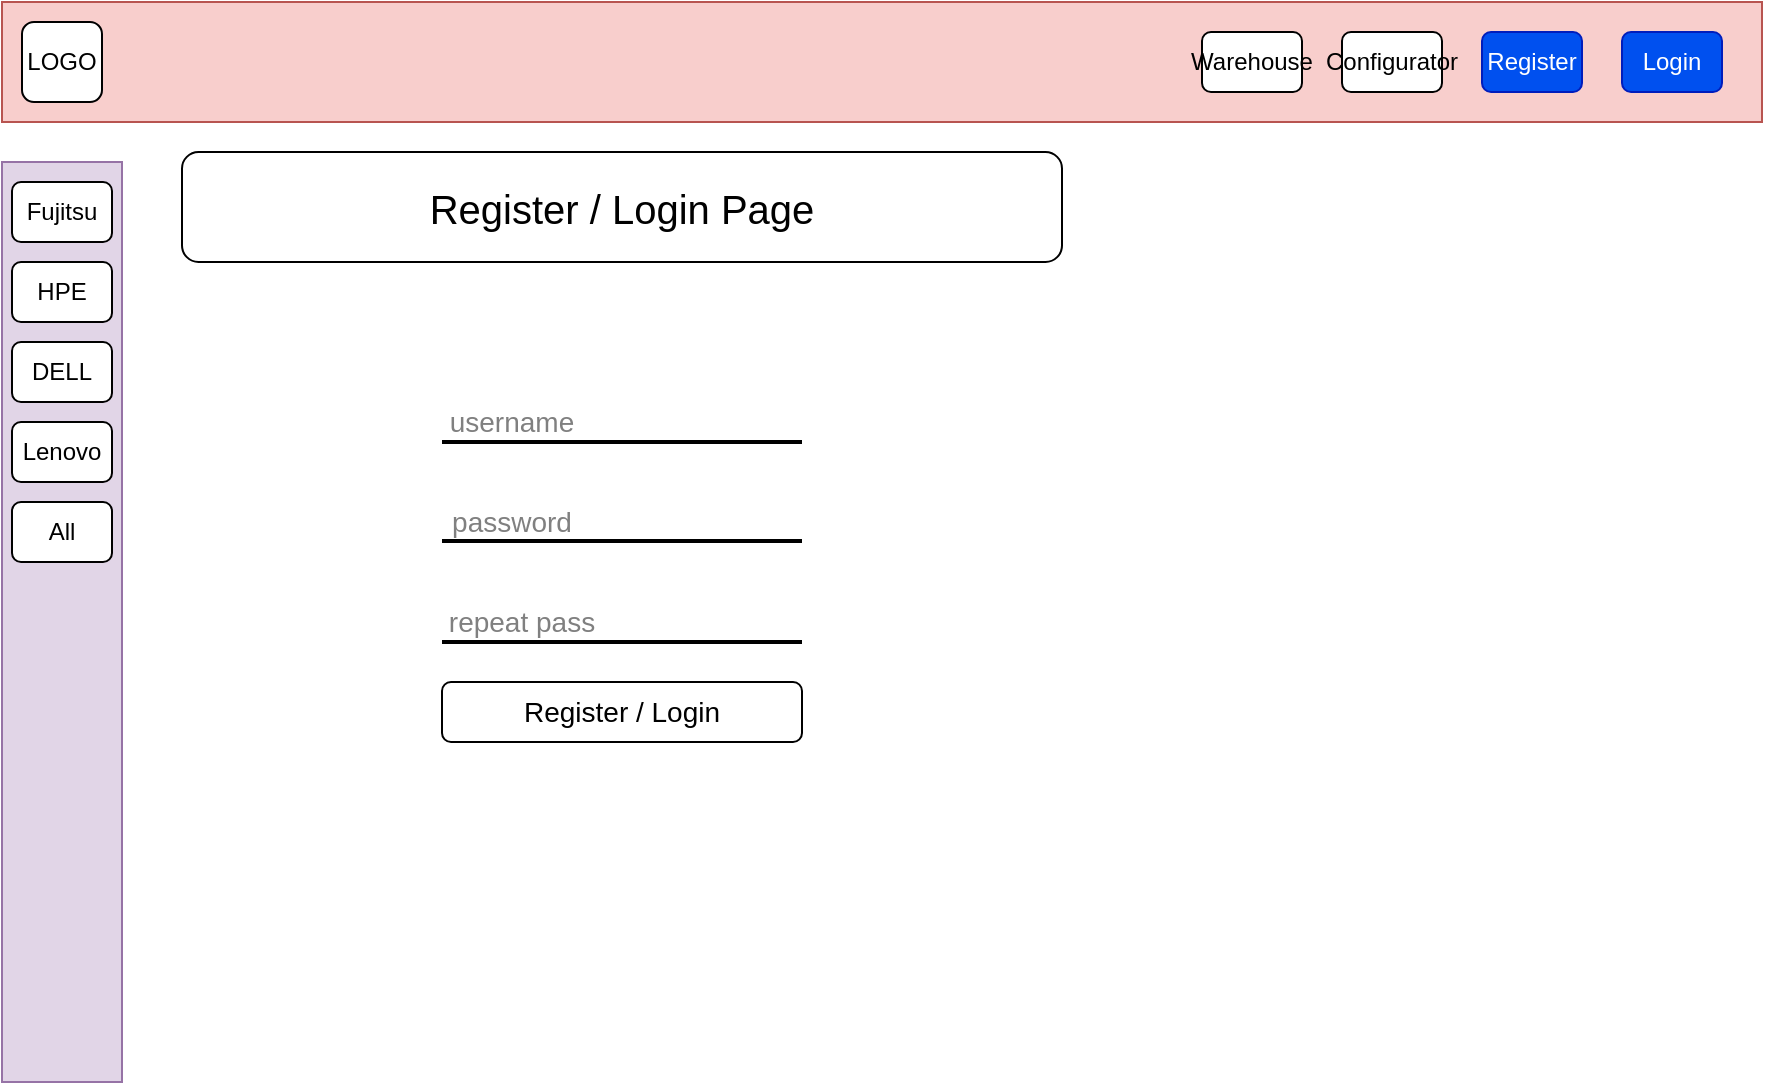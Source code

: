 <mxfile version="13.10.0" type="onedrive" pages="6"><diagram id="2EoBvqPm52hdqIOT_62n" name="Register/Login"><mxGraphModel dx="942" dy="555" grid="1" gridSize="10" guides="1" tooltips="1" connect="1" arrows="1" fold="1" page="1" pageScale="1" pageWidth="900" pageHeight="1600" math="0" shadow="0"><root><mxCell id="UTxVU8tJwF9GI53jVIPk-0"/><mxCell id="UTxVU8tJwF9GI53jVIPk-1" parent="UTxVU8tJwF9GI53jVIPk-0"/><mxCell id="UTxVU8tJwF9GI53jVIPk-2" value="" style="rounded=0;whiteSpace=wrap;html=1;fillColor=#f8cecc;strokeColor=#b85450;" parent="UTxVU8tJwF9GI53jVIPk-1" vertex="1"><mxGeometry x="10" y="10" width="880" height="60" as="geometry"/></mxCell><mxCell id="UTxVU8tJwF9GI53jVIPk-3" value="LOGO" style="rounded=1;whiteSpace=wrap;html=1;" parent="UTxVU8tJwF9GI53jVIPk-1" vertex="1"><mxGeometry x="20" y="20" width="40" height="40" as="geometry"/></mxCell><mxCell id="Z8CnlcXO_SkLHCWqHEEq-0" value="" style="rounded=0;whiteSpace=wrap;html=1;rotation=90;fillColor=#e1d5e7;strokeColor=#9673a6;" parent="UTxVU8tJwF9GI53jVIPk-1" vertex="1"><mxGeometry x="-190" y="290" width="460" height="60" as="geometry"/></mxCell><mxCell id="Z8CnlcXO_SkLHCWqHEEq-1" value="Lenovo" style="rounded=1;whiteSpace=wrap;html=1;" parent="UTxVU8tJwF9GI53jVIPk-1" vertex="1"><mxGeometry x="15" y="220" width="50" height="30" as="geometry"/></mxCell><mxCell id="Z8CnlcXO_SkLHCWqHEEq-2" value="DELL" style="rounded=1;whiteSpace=wrap;html=1;" parent="UTxVU8tJwF9GI53jVIPk-1" vertex="1"><mxGeometry x="15" y="180" width="50" height="30" as="geometry"/></mxCell><mxCell id="Z8CnlcXO_SkLHCWqHEEq-3" value="HPE" style="rounded=1;whiteSpace=wrap;html=1;" parent="UTxVU8tJwF9GI53jVIPk-1" vertex="1"><mxGeometry x="15" y="140" width="50" height="30" as="geometry"/></mxCell><mxCell id="Z8CnlcXO_SkLHCWqHEEq-4" value="Fujitsu" style="rounded=1;whiteSpace=wrap;html=1;" parent="UTxVU8tJwF9GI53jVIPk-1" vertex="1"><mxGeometry x="15" y="100" width="50" height="30" as="geometry"/></mxCell><mxCell id="Z8CnlcXO_SkLHCWqHEEq-5" value="All" style="rounded=1;whiteSpace=wrap;html=1;" parent="UTxVU8tJwF9GI53jVIPk-1" vertex="1"><mxGeometry x="15" y="260" width="50" height="30" as="geometry"/></mxCell><mxCell id="Gj5zs_oJ6zrFz0M--f1X-0" value="Register / Login Page" style="rounded=1;whiteSpace=wrap;html=1;fontSize=20;" parent="UTxVU8tJwF9GI53jVIPk-1" vertex="1"><mxGeometry x="100" y="85" width="440" height="55" as="geometry"/></mxCell><mxCell id="veViPO5erhoZA4pgrLHs-3" value="" style="endArrow=none;html=1;fontSize=14;fontColor=#000000;strokeWidth=2;" edge="1" parent="UTxVU8tJwF9GI53jVIPk-1"><mxGeometry width="50" height="50" relative="1" as="geometry"><mxPoint x="230" y="230" as="sourcePoint"/><mxPoint x="410" y="230" as="targetPoint"/></mxGeometry></mxCell><mxCell id="veViPO5erhoZA4pgrLHs-4" value="username" style="text;html=1;strokeColor=none;fillColor=none;align=center;verticalAlign=middle;whiteSpace=wrap;rounded=0;fontSize=14;fontColor=#808080;" vertex="1" parent="UTxVU8tJwF9GI53jVIPk-1"><mxGeometry x="230" y="210" width="70" height="20" as="geometry"/></mxCell><mxCell id="veViPO5erhoZA4pgrLHs-5" value="" style="endArrow=none;html=1;fontSize=14;fontColor=#000000;spacing=2;strokeWidth=2;" edge="1" parent="UTxVU8tJwF9GI53jVIPk-1"><mxGeometry width="50" height="50" relative="1" as="geometry"><mxPoint x="230" y="279.5" as="sourcePoint"/><mxPoint x="410" y="279.5" as="targetPoint"/></mxGeometry></mxCell><mxCell id="veViPO5erhoZA4pgrLHs-6" value="password" style="text;html=1;strokeColor=none;fillColor=none;align=center;verticalAlign=middle;whiteSpace=wrap;rounded=0;fontSize=14;fontColor=#808080;" vertex="1" parent="UTxVU8tJwF9GI53jVIPk-1"><mxGeometry x="230" y="260" width="70" height="20" as="geometry"/></mxCell><mxCell id="veViPO5erhoZA4pgrLHs-7" value="" style="endArrow=none;html=1;fontSize=14;fontColor=#000000;strokeWidth=2;" edge="1" parent="UTxVU8tJwF9GI53jVIPk-1"><mxGeometry width="50" height="50" relative="1" as="geometry"><mxPoint x="230" y="330" as="sourcePoint"/><mxPoint x="410" y="330" as="targetPoint"/></mxGeometry></mxCell><mxCell id="veViPO5erhoZA4pgrLHs-8" value="&lt;div&gt;repeat pass&lt;/div&gt;" style="text;html=1;strokeColor=none;fillColor=none;align=center;verticalAlign=middle;whiteSpace=wrap;rounded=0;fontSize=14;fontColor=#808080;" vertex="1" parent="UTxVU8tJwF9GI53jVIPk-1"><mxGeometry x="230" y="310" width="80" height="20" as="geometry"/></mxCell><mxCell id="azs0fG1lJCFenxp3Tdug-0" value="Register / Login" style="rounded=1;whiteSpace=wrap;html=1;strokeColor=#000000;fontSize=14;align=center;" vertex="1" parent="UTxVU8tJwF9GI53jVIPk-1"><mxGeometry x="230" y="350" width="180" height="30" as="geometry"/></mxCell><mxCell id="cGW2iPB4Wwop-HmbI18G-0" value="Configurator" style="rounded=1;whiteSpace=wrap;html=1;" vertex="1" parent="UTxVU8tJwF9GI53jVIPk-1"><mxGeometry x="680" y="25" width="50" height="30" as="geometry"/></mxCell><mxCell id="cGW2iPB4Wwop-HmbI18G-1" value="Warehouse" style="rounded=1;whiteSpace=wrap;html=1;" vertex="1" parent="UTxVU8tJwF9GI53jVIPk-1"><mxGeometry x="610" y="25" width="50" height="30" as="geometry"/></mxCell><mxCell id="cGW2iPB4Wwop-HmbI18G-2" value="Register" style="rounded=1;whiteSpace=wrap;html=1;fillColor=#0050ef;strokeColor=#001DBC;fontColor=#ffffff;" vertex="1" parent="UTxVU8tJwF9GI53jVIPk-1"><mxGeometry x="750" y="25" width="50" height="30" as="geometry"/></mxCell><mxCell id="cGW2iPB4Wwop-HmbI18G-3" value="Login" style="rounded=1;whiteSpace=wrap;html=1;fillColor=#0050ef;strokeColor=#001DBC;fontColor=#ffffff;" vertex="1" parent="UTxVU8tJwF9GI53jVIPk-1"><mxGeometry x="820" y="25" width="50" height="30" as="geometry"/></mxCell></root></mxGraphModel></diagram><diagram id="0Co-udxWxSyymQuLGDv7" name="Warehouse"><mxGraphModel dx="942" dy="555" grid="1" gridSize="10" guides="1" tooltips="1" connect="1" arrows="1" fold="1" page="1" pageScale="1" pageWidth="900" pageHeight="1600" math="0" shadow="0"><root><mxCell id="0"/><mxCell id="1" parent="0"/><mxCell id="_kHGeCnVqltYPVIzoAou-1" value="" style="rounded=0;whiteSpace=wrap;html=1;fillColor=#f8cecc;strokeColor=#b85450;" parent="1" vertex="1"><mxGeometry x="10" y="10" width="880" height="60" as="geometry"/></mxCell><mxCell id="_kHGeCnVqltYPVIzoAou-2" value="LOGO" style="rounded=1;whiteSpace=wrap;html=1;" parent="1" vertex="1"><mxGeometry x="20" y="20" width="40" height="40" as="geometry"/></mxCell><mxCell id="_kHGeCnVqltYPVIzoAou-3" value="Seach" style="rounded=1;whiteSpace=wrap;html=1;fillColor=#f5f5f5;strokeColor=#666666;fontColor=#333333;" parent="1" vertex="1"><mxGeometry x="680" y="85" width="190" height="35" as="geometry"/></mxCell><mxCell id="_kHGeCnVqltYPVIzoAou-4" value="Configurator" style="rounded=1;whiteSpace=wrap;html=1;" parent="1" vertex="1"><mxGeometry x="680" y="25" width="50" height="30" as="geometry"/></mxCell><mxCell id="_kHGeCnVqltYPVIzoAou-5" value="Warehouse" style="rounded=1;whiteSpace=wrap;html=1;fillColor=#0050ef;strokeColor=#001DBC;fontColor=#ffffff;" parent="1" vertex="1"><mxGeometry x="610" y="25" width="50" height="30" as="geometry"/></mxCell><mxCell id="_kHGeCnVqltYPVIzoAou-6" value="Register" style="rounded=1;whiteSpace=wrap;html=1;" parent="1" vertex="1"><mxGeometry x="750" y="25" width="50" height="30" as="geometry"/></mxCell><mxCell id="_kHGeCnVqltYPVIzoAou-7" value="Login" style="rounded=1;whiteSpace=wrap;html=1;" parent="1" vertex="1"><mxGeometry x="820" y="25" width="50" height="30" as="geometry"/></mxCell><mxCell id="_kHGeCnVqltYPVIzoAou-9" value="" style="rounded=0;whiteSpace=wrap;html=1;rotation=90;fillColor=#e1d5e7;strokeColor=#9673a6;" parent="1" vertex="1"><mxGeometry x="-190" y="290" width="460" height="60" as="geometry"/></mxCell><mxCell id="_kHGeCnVqltYPVIzoAou-10" value="Servers" style="rounded=0;whiteSpace=wrap;html=1;strokeColor=#82b366;fillColor=#97D077;fontStyle=1" parent="1" vertex="1"><mxGeometry x="100" y="160" width="680" height="20" as="geometry"/></mxCell><mxCell id="_kHGeCnVqltYPVIzoAou-11" value="&amp;lt;h1&amp;gt; Materials on stock &amp;lt;/h1&amp;gt;" style="rounded=1;whiteSpace=wrap;html=1;fontSize=20;" parent="1" vertex="1"><mxGeometry x="100" y="85" width="440" height="35" as="geometry"/></mxCell><mxCell id="_kHGeCnVqltYPVIzoAou-12" value="Lenovo" style="rounded=1;whiteSpace=wrap;html=1;" parent="1" vertex="1"><mxGeometry x="15" y="220" width="50" height="30" as="geometry"/></mxCell><mxCell id="_kHGeCnVqltYPVIzoAou-13" value="DELL" style="rounded=1;whiteSpace=wrap;html=1;" parent="1" vertex="1"><mxGeometry x="15" y="180" width="50" height="30" as="geometry"/></mxCell><mxCell id="_kHGeCnVqltYPVIzoAou-14" value="HPE" style="rounded=1;whiteSpace=wrap;html=1;" parent="1" vertex="1"><mxGeometry x="15" y="140" width="50" height="30" as="geometry"/></mxCell><mxCell id="_kHGeCnVqltYPVIzoAou-15" value="Fujitsu" style="rounded=1;whiteSpace=wrap;html=1;" parent="1" vertex="1"><mxGeometry x="15" y="100" width="50" height="30" as="geometry"/></mxCell><mxCell id="_kHGeCnVqltYPVIzoAou-16" value="Submit" style="rounded=1;whiteSpace=wrap;html=1;strokeColor=#878787;fillColor=#878787;" parent="1" vertex="1"><mxGeometry x="835" y="85" width="35" height="35" as="geometry"/></mxCell><mxCell id="_kHGeCnVqltYPVIzoAou-18" value="All" style="rounded=1;whiteSpace=wrap;html=1;fillColor=#0050ef;strokeColor=#001DBC;fontColor=#ffffff;" parent="1" vertex="1"><mxGeometry x="15" y="260" width="50" height="30" as="geometry"/></mxCell><mxCell id="_kHGeCnVqltYPVIzoAou-20" value="SAP number" style="rounded=0;whiteSpace=wrap;html=1;strokeColor=#82b366;fillColor=#CEFAB8;" parent="1" vertex="1"><mxGeometry x="120" y="190" width="90" height="20" as="geometry"/></mxCell><mxCell id="_kHGeCnVqltYPVIzoAou-28" value="Man number" style="rounded=0;whiteSpace=wrap;html=1;strokeColor=#82b366;fillColor=#CEFAB8;" parent="1" vertex="1"><mxGeometry x="220" y="190" width="90" height="20" as="geometry"/></mxCell><mxCell id="_kHGeCnVqltYPVIzoAou-29" value="Description" style="rounded=0;whiteSpace=wrap;html=1;strokeColor=#82b366;fillColor=#CEFAB8;" parent="1" vertex="1"><mxGeometry x="320" y="190" width="260" height="20" as="geometry"/></mxCell><mxCell id="_kHGeCnVqltYPVIzoAou-30" value="qty" style="rounded=0;whiteSpace=wrap;html=1;strokeColor=#82b366;fillColor=#CEFAB8;" parent="1" vertex="1"><mxGeometry x="590" y="190" width="90" height="20" as="geometry"/></mxCell><mxCell id="_kHGeCnVqltYPVIzoAou-31" value="SAP number" style="rounded=0;whiteSpace=wrap;html=1;strokeColor=#82b366;fillColor=#CEFAB8;" parent="1" vertex="1"><mxGeometry x="120" y="220" width="90" height="20" as="geometry"/></mxCell><mxCell id="_kHGeCnVqltYPVIzoAou-32" value="Man number" style="rounded=0;whiteSpace=wrap;html=1;strokeColor=#82b366;fillColor=#CEFAB8;" parent="1" vertex="1"><mxGeometry x="220" y="220" width="90" height="20" as="geometry"/></mxCell><mxCell id="_kHGeCnVqltYPVIzoAou-33" value="Description" style="rounded=0;whiteSpace=wrap;html=1;strokeColor=#82b366;fillColor=#CEFAB8;" parent="1" vertex="1"><mxGeometry x="320" y="220" width="260" height="20" as="geometry"/></mxCell><mxCell id="_kHGeCnVqltYPVIzoAou-34" value="price" style="rounded=0;whiteSpace=wrap;html=1;strokeColor=#82b366;fillColor=#CEFAB8;" parent="1" vertex="1"><mxGeometry x="690" y="220" width="90" height="20" as="geometry"/></mxCell><mxCell id="_kHGeCnVqltYPVIzoAou-35" value="SAP number" style="rounded=0;whiteSpace=wrap;html=1;strokeColor=#82b366;fillColor=#CEFAB8;" parent="1" vertex="1"><mxGeometry x="120" y="250" width="90" height="20" as="geometry"/></mxCell><mxCell id="_kHGeCnVqltYPVIzoAou-36" value="Man number" style="rounded=0;whiteSpace=wrap;html=1;strokeColor=#82b366;fillColor=#CEFAB8;" parent="1" vertex="1"><mxGeometry x="220" y="250" width="90" height="20" as="geometry"/></mxCell><mxCell id="_kHGeCnVqltYPVIzoAou-37" value="Description" style="rounded=0;whiteSpace=wrap;html=1;strokeColor=#82b366;fillColor=#CEFAB8;" parent="1" vertex="1"><mxGeometry x="320" y="250" width="260" height="20" as="geometry"/></mxCell><mxCell id="_kHGeCnVqltYPVIzoAou-38" value="price" style="rounded=0;whiteSpace=wrap;html=1;strokeColor=#82b366;fillColor=#CEFAB8;" parent="1" vertex="1"><mxGeometry x="690" y="250" width="90" height="20" as="geometry"/></mxCell><mxCell id="_kHGeCnVqltYPVIzoAou-39" value="price" style="rounded=0;whiteSpace=wrap;html=1;strokeColor=#82b366;fillColor=#CEFAB8;" parent="1" vertex="1"><mxGeometry x="690" y="190" width="90" height="20" as="geometry"/></mxCell><mxCell id="_kHGeCnVqltYPVIzoAou-40" value="qty" style="rounded=0;whiteSpace=wrap;html=1;strokeColor=#82b366;fillColor=#CEFAB8;" parent="1" vertex="1"><mxGeometry x="590" y="220" width="90" height="20" as="geometry"/></mxCell><mxCell id="_kHGeCnVqltYPVIzoAou-41" value="qty" style="rounded=0;whiteSpace=wrap;html=1;strokeColor=#82b366;fillColor=#CEFAB8;" parent="1" vertex="1"><mxGeometry x="590" y="250" width="90" height="20" as="geometry"/></mxCell><mxCell id="_kHGeCnVqltYPVIzoAou-57" value="Memory" style="rounded=0;whiteSpace=wrap;html=1;strokeColor=#82b366;fillColor=#007FFF;fontColor=#FFFFFF;fontStyle=1" parent="1" vertex="1"><mxGeometry x="100" y="300" width="680" height="20" as="geometry"/></mxCell><mxCell id="_kHGeCnVqltYPVIzoAou-58" value="SAP number" style="rounded=0;whiteSpace=wrap;html=1;strokeColor=#82b366;fillColor=#66FFFF;" parent="1" vertex="1"><mxGeometry x="120" y="330" width="90" height="20" as="geometry"/></mxCell><mxCell id="_kHGeCnVqltYPVIzoAou-59" value="Man number" style="rounded=0;whiteSpace=wrap;html=1;strokeColor=#82b366;fillColor=#66FFFF;" parent="1" vertex="1"><mxGeometry x="220" y="330" width="90" height="20" as="geometry"/></mxCell><mxCell id="_kHGeCnVqltYPVIzoAou-60" value="Description" style="rounded=0;whiteSpace=wrap;html=1;strokeColor=#82b366;fillColor=#66FFFF;" parent="1" vertex="1"><mxGeometry x="320" y="330" width="260" height="20" as="geometry"/></mxCell><mxCell id="_kHGeCnVqltYPVIzoAou-61" value="qty" style="rounded=0;whiteSpace=wrap;html=1;strokeColor=#82b366;fillColor=#66FFFF;" parent="1" vertex="1"><mxGeometry x="590" y="330" width="90" height="20" as="geometry"/></mxCell><mxCell id="_kHGeCnVqltYPVIzoAou-62" value="SAP number" style="rounded=0;whiteSpace=wrap;html=1;strokeColor=#82b366;fillColor=#66FFFF;" parent="1" vertex="1"><mxGeometry x="120" y="360" width="90" height="20" as="geometry"/></mxCell><mxCell id="_kHGeCnVqltYPVIzoAou-63" value="Man number" style="rounded=0;whiteSpace=wrap;html=1;strokeColor=#82b366;fillColor=#66FFFF;" parent="1" vertex="1"><mxGeometry x="220" y="360" width="90" height="20" as="geometry"/></mxCell><mxCell id="_kHGeCnVqltYPVIzoAou-64" value="Description" style="rounded=0;whiteSpace=wrap;html=1;strokeColor=#82b366;fillColor=#66FFFF;" parent="1" vertex="1"><mxGeometry x="320" y="360" width="260" height="20" as="geometry"/></mxCell><mxCell id="_kHGeCnVqltYPVIzoAou-65" value="price" style="rounded=0;whiteSpace=wrap;html=1;strokeColor=#82b366;fillColor=#66FFFF;" parent="1" vertex="1"><mxGeometry x="690" y="360" width="90" height="20" as="geometry"/></mxCell><mxCell id="_kHGeCnVqltYPVIzoAou-66" value="SAP number" style="rounded=0;whiteSpace=wrap;html=1;strokeColor=#82b366;fillColor=#66FFFF;" parent="1" vertex="1"><mxGeometry x="120" y="390" width="90" height="20" as="geometry"/></mxCell><mxCell id="_kHGeCnVqltYPVIzoAou-67" value="Man number" style="rounded=0;whiteSpace=wrap;html=1;strokeColor=#82b366;fillColor=#66FFFF;" parent="1" vertex="1"><mxGeometry x="220" y="390" width="90" height="20" as="geometry"/></mxCell><mxCell id="_kHGeCnVqltYPVIzoAou-68" value="Description" style="rounded=0;whiteSpace=wrap;html=1;strokeColor=#82b366;fillColor=#66FFFF;" parent="1" vertex="1"><mxGeometry x="320" y="390" width="260" height="20" as="geometry"/></mxCell><mxCell id="_kHGeCnVqltYPVIzoAou-69" value="price" style="rounded=0;whiteSpace=wrap;html=1;strokeColor=#82b366;fillColor=#66FFFF;" parent="1" vertex="1"><mxGeometry x="690" y="390" width="90" height="20" as="geometry"/></mxCell><mxCell id="_kHGeCnVqltYPVIzoAou-70" value="price" style="rounded=0;whiteSpace=wrap;html=1;strokeColor=#82b366;fillColor=#66FFFF;" parent="1" vertex="1"><mxGeometry x="690" y="330" width="90" height="20" as="geometry"/></mxCell><mxCell id="_kHGeCnVqltYPVIzoAou-71" value="qty" style="rounded=0;whiteSpace=wrap;html=1;strokeColor=#82b366;fillColor=#66FFFF;" parent="1" vertex="1"><mxGeometry x="590" y="360" width="90" height="20" as="geometry"/></mxCell><mxCell id="_kHGeCnVqltYPVIzoAou-72" value="qty" style="rounded=0;whiteSpace=wrap;html=1;strokeColor=#82b366;fillColor=#66FFFF;" parent="1" vertex="1"><mxGeometry x="590" y="390" width="90" height="20" as="geometry"/></mxCell><mxCell id="_kHGeCnVqltYPVIzoAou-73" value="HDD" style="rounded=0;whiteSpace=wrap;html=1;strokeColor=#82b366;fillColor=#FFFF00;" parent="1" vertex="1"><mxGeometry x="100" y="440" width="680" height="20" as="geometry"/></mxCell><mxCell id="_kHGeCnVqltYPVIzoAou-74" value="SAP number" style="rounded=0;whiteSpace=wrap;html=1;strokeColor=#82b366;fillColor=#FFFFCC;" parent="1" vertex="1"><mxGeometry x="120" y="470" width="90" height="20" as="geometry"/></mxCell><mxCell id="_kHGeCnVqltYPVIzoAou-75" value="Man number" style="rounded=0;whiteSpace=wrap;html=1;strokeColor=#82b366;fillColor=#FFFFCC;" parent="1" vertex="1"><mxGeometry x="220" y="470" width="90" height="20" as="geometry"/></mxCell><mxCell id="_kHGeCnVqltYPVIzoAou-76" value="Description" style="rounded=0;whiteSpace=wrap;html=1;strokeColor=#82b366;fillColor=#FFFFCC;" parent="1" vertex="1"><mxGeometry x="320" y="470" width="260" height="20" as="geometry"/></mxCell><mxCell id="_kHGeCnVqltYPVIzoAou-77" value="qty" style="rounded=0;whiteSpace=wrap;html=1;strokeColor=#82b366;fillColor=#FFFFCC;" parent="1" vertex="1"><mxGeometry x="590" y="470" width="90" height="20" as="geometry"/></mxCell><mxCell id="_kHGeCnVqltYPVIzoAou-78" value="SAP number" style="rounded=0;whiteSpace=wrap;html=1;strokeColor=#82b366;fillColor=#FFFFCC;" parent="1" vertex="1"><mxGeometry x="120" y="500" width="90" height="20" as="geometry"/></mxCell><mxCell id="_kHGeCnVqltYPVIzoAou-79" value="Man number" style="rounded=0;whiteSpace=wrap;html=1;strokeColor=#82b366;fillColor=#FFFFCC;" parent="1" vertex="1"><mxGeometry x="220" y="500" width="90" height="20" as="geometry"/></mxCell><mxCell id="_kHGeCnVqltYPVIzoAou-80" value="Description" style="rounded=0;whiteSpace=wrap;html=1;strokeColor=#82b366;fillColor=#FFFFCC;" parent="1" vertex="1"><mxGeometry x="320" y="500" width="260" height="20" as="geometry"/></mxCell><mxCell id="_kHGeCnVqltYPVIzoAou-81" value="price" style="rounded=0;whiteSpace=wrap;html=1;strokeColor=#82b366;fillColor=#FFFFCC;" parent="1" vertex="1"><mxGeometry x="690" y="500" width="90" height="20" as="geometry"/></mxCell><mxCell id="_kHGeCnVqltYPVIzoAou-82" value="SAP number" style="rounded=0;whiteSpace=wrap;html=1;strokeColor=#82b366;fillColor=#FFFFCC;" parent="1" vertex="1"><mxGeometry x="120" y="530" width="90" height="20" as="geometry"/></mxCell><mxCell id="_kHGeCnVqltYPVIzoAou-83" value="Man number" style="rounded=0;whiteSpace=wrap;html=1;strokeColor=#82b366;fillColor=#FFFFCC;" parent="1" vertex="1"><mxGeometry x="220" y="530" width="90" height="20" as="geometry"/></mxCell><mxCell id="_kHGeCnVqltYPVIzoAou-84" value="Description" style="rounded=0;whiteSpace=wrap;html=1;strokeColor=#82b366;fillColor=#FFFFCC;" parent="1" vertex="1"><mxGeometry x="320" y="530" width="260" height="20" as="geometry"/></mxCell><mxCell id="_kHGeCnVqltYPVIzoAou-85" value="price" style="rounded=0;whiteSpace=wrap;html=1;strokeColor=#82b366;fillColor=#FFFFCC;" parent="1" vertex="1"><mxGeometry x="690" y="530" width="90" height="20" as="geometry"/></mxCell><mxCell id="_kHGeCnVqltYPVIzoAou-86" value="price" style="rounded=0;whiteSpace=wrap;html=1;strokeColor=#82b366;fillColor=#FFFFCC;" parent="1" vertex="1"><mxGeometry x="690" y="470" width="90" height="20" as="geometry"/></mxCell><mxCell id="_kHGeCnVqltYPVIzoAou-87" value="qty" style="rounded=0;whiteSpace=wrap;html=1;strokeColor=#82b366;fillColor=#FFFFCC;" parent="1" vertex="1"><mxGeometry x="590" y="500" width="90" height="20" as="geometry"/></mxCell><mxCell id="_kHGeCnVqltYPVIzoAou-88" value="qty" style="rounded=0;whiteSpace=wrap;html=1;strokeColor=#82b366;fillColor=#FFFFCC;" parent="1" vertex="1"><mxGeometry x="590" y="530" width="90" height="20" as="geometry"/></mxCell></root></mxGraphModel></diagram><diagram name="Main Configurator" id="CLOSK8Bqpt54XWDrbfSr"><mxGraphModel dx="942" dy="555" grid="1" gridSize="10" guides="1" tooltips="1" connect="1" arrows="1" fold="1" page="1" pageScale="1" pageWidth="900" pageHeight="1600" math="0" shadow="0"><root><mxCell id="E-vD6ttyllfXZXMd2bWX-0"/><mxCell id="E-vD6ttyllfXZXMd2bWX-1" parent="E-vD6ttyllfXZXMd2bWX-0"/><mxCell id="E-vD6ttyllfXZXMd2bWX-3" value="" style="rounded=0;whiteSpace=wrap;html=1;fillColor=#f8cecc;strokeColor=#b85450;" vertex="1" parent="E-vD6ttyllfXZXMd2bWX-1"><mxGeometry x="10" y="10" width="880" height="60" as="geometry"/></mxCell><mxCell id="E-vD6ttyllfXZXMd2bWX-4" value="LOGO" style="rounded=1;whiteSpace=wrap;html=1;" vertex="1" parent="E-vD6ttyllfXZXMd2bWX-1"><mxGeometry x="20" y="20" width="40" height="40" as="geometry"/></mxCell><mxCell id="E-vD6ttyllfXZXMd2bWX-5" value="" style="rounded=0;whiteSpace=wrap;html=1;rotation=90;fillColor=#e1d5e7;strokeColor=#9673a6;" vertex="1" parent="E-vD6ttyllfXZXMd2bWX-1"><mxGeometry x="-190" y="290" width="460" height="60" as="geometry"/></mxCell><mxCell id="E-vD6ttyllfXZXMd2bWX-11" value="&lt;div&gt;&amp;lt;h1&amp;gt; Choose your brand &amp;lt;/h1&amp;gt;&lt;/div&gt;" style="rounded=1;whiteSpace=wrap;html=1;fontSize=20;" vertex="1" parent="E-vD6ttyllfXZXMd2bWX-1"><mxGeometry x="100" y="85" width="440" height="35" as="geometry"/></mxCell><mxCell id="E-vD6ttyllfXZXMd2bWX-75" value="Configurator" style="rounded=1;whiteSpace=wrap;html=1;fillColor=#0050ef;strokeColor=#001DBC;fontColor=#ffffff;" vertex="1" parent="E-vD6ttyllfXZXMd2bWX-1"><mxGeometry x="671" y="25" width="50" height="30" as="geometry"/></mxCell><mxCell id="E-vD6ttyllfXZXMd2bWX-76" value="Warehouse" style="rounded=1;whiteSpace=wrap;html=1;" vertex="1" parent="E-vD6ttyllfXZXMd2bWX-1"><mxGeometry x="601" y="25" width="50" height="30" as="geometry"/></mxCell><mxCell id="E-vD6ttyllfXZXMd2bWX-77" value="Register" style="rounded=1;whiteSpace=wrap;html=1;" vertex="1" parent="E-vD6ttyllfXZXMd2bWX-1"><mxGeometry x="741" y="25" width="50" height="30" as="geometry"/></mxCell><mxCell id="E-vD6ttyllfXZXMd2bWX-78" value="Login" style="rounded=1;whiteSpace=wrap;html=1;" vertex="1" parent="E-vD6ttyllfXZXMd2bWX-1"><mxGeometry x="811" y="25" width="50" height="30" as="geometry"/></mxCell><mxCell id="sgFMCjM7zcln5EjtSgJC-0" value="Lenovo" style="rounded=1;whiteSpace=wrap;html=1;" vertex="1" parent="E-vD6ttyllfXZXMd2bWX-1"><mxGeometry x="100" y="360" width="200" height="150" as="geometry"/></mxCell><mxCell id="sgFMCjM7zcln5EjtSgJC-1" value="DELL" style="rounded=1;whiteSpace=wrap;html=1;" vertex="1" parent="E-vD6ttyllfXZXMd2bWX-1"><mxGeometry x="340" y="360" width="200" height="150" as="geometry"/></mxCell><mxCell id="sgFMCjM7zcln5EjtSgJC-2" value="HPE" style="rounded=1;whiteSpace=wrap;html=1;" vertex="1" parent="E-vD6ttyllfXZXMd2bWX-1"><mxGeometry x="340" y="170" width="200" height="150" as="geometry"/></mxCell><mxCell id="sgFMCjM7zcln5EjtSgJC-3" value="Fujitsu" style="rounded=1;whiteSpace=wrap;html=1;" vertex="1" parent="E-vD6ttyllfXZXMd2bWX-1"><mxGeometry x="100" y="170" width="200" height="150" as="geometry"/></mxCell></root></mxGraphModel></diagram><diagram name="Configurator" id="AaF9gK_1JkJlr65ejzYy"><mxGraphModel dx="942" dy="555" grid="1" gridSize="10" guides="1" tooltips="1" connect="1" arrows="1" fold="1" page="1" pageScale="1" pageWidth="900" pageHeight="1600" math="0" shadow="0"><root><mxCell id="A5T0DAV4LG_DVokIOBjM-0"/><mxCell id="A5T0DAV4LG_DVokIOBjM-1" parent="A5T0DAV4LG_DVokIOBjM-0"/><mxCell id="UfiuxaOllmqdxZTSJOut-6" value="" style="rounded=0;whiteSpace=wrap;html=1;dashed=1;dashPattern=1 1;" parent="A5T0DAV4LG_DVokIOBjM-1" vertex="1"><mxGeometry x="410" y="180" width="470" height="310" as="geometry"/></mxCell><mxCell id="A5T0DAV4LG_DVokIOBjM-2" value="" style="rounded=0;whiteSpace=wrap;html=1;fillColor=#f8cecc;strokeColor=#b85450;" parent="A5T0DAV4LG_DVokIOBjM-1" vertex="1"><mxGeometry x="10" y="10" width="880" height="60" as="geometry"/></mxCell><mxCell id="A5T0DAV4LG_DVokIOBjM-3" value="LOGO" style="rounded=1;whiteSpace=wrap;html=1;" parent="A5T0DAV4LG_DVokIOBjM-1" vertex="1"><mxGeometry x="20" y="20" width="40" height="40" as="geometry"/></mxCell><mxCell id="A5T0DAV4LG_DVokIOBjM-8" value="" style="rounded=0;whiteSpace=wrap;html=1;rotation=90;fillColor=#e1d5e7;strokeColor=#9673a6;" parent="A5T0DAV4LG_DVokIOBjM-1" vertex="1"><mxGeometry x="-190" y="290" width="460" height="60" as="geometry"/></mxCell><mxCell id="A5T0DAV4LG_DVokIOBjM-9" value="TX1330" style="rounded=1;whiteSpace=wrap;html=1;" parent="A5T0DAV4LG_DVokIOBjM-1" vertex="1"><mxGeometry x="15" y="220" width="50" height="30" as="geometry"/></mxCell><mxCell id="A5T0DAV4LG_DVokIOBjM-10" value="RX2540" style="rounded=1;whiteSpace=wrap;html=1;" parent="A5T0DAV4LG_DVokIOBjM-1" vertex="1"><mxGeometry x="15" y="180" width="50" height="30" as="geometry"/></mxCell><mxCell id="A5T0DAV4LG_DVokIOBjM-11" value="RX2520" style="rounded=1;whiteSpace=wrap;html=1;fillColor=#0050ef;strokeColor=#001DBC;fontColor=#ffffff;" parent="A5T0DAV4LG_DVokIOBjM-1" vertex="1"><mxGeometry x="15" y="140" width="50" height="30" as="geometry"/></mxCell><mxCell id="A5T0DAV4LG_DVokIOBjM-12" value="RX1330" style="rounded=1;whiteSpace=wrap;html=1;" parent="A5T0DAV4LG_DVokIOBjM-1" vertex="1"><mxGeometry x="15" y="300" width="50" height="30" as="geometry"/></mxCell><mxCell id="A5T0DAV4LG_DVokIOBjM-13" value="TX2550" style="rounded=1;whiteSpace=wrap;html=1;" parent="A5T0DAV4LG_DVokIOBjM-1" vertex="1"><mxGeometry x="15" y="260" width="50" height="30" as="geometry"/></mxCell><mxCell id="A5T0DAV4LG_DVokIOBjM-14" value="&lt;div&gt;&amp;lt;h1&amp;gt; Fujitsu configurator &amp;lt;/h1&amp;gt;&lt;/div&gt;" style="rounded=1;whiteSpace=wrap;html=1;fontSize=20;" parent="A5T0DAV4LG_DVokIOBjM-1" vertex="1"><mxGeometry x="100" y="85" width="440" height="35" as="geometry"/></mxCell><mxCell id="A5T0DAV4LG_DVokIOBjM-17" value="" style="rounded=0;whiteSpace=wrap;html=1;strokeColor=#878787;fontSize=20;fillColor=none;" parent="A5T0DAV4LG_DVokIOBjM-1" vertex="1"><mxGeometry x="100" y="180" width="290" height="140" as="geometry"/></mxCell><mxCell id="A5T0DAV4LG_DVokIOBjM-20" value="Description" style="rounded=1;whiteSpace=wrap;html=1;strokeColor=#878787;fontSize=20;fillColor=none;" parent="A5T0DAV4LG_DVokIOBjM-1" vertex="1"><mxGeometry x="230" y="190" width="150" height="120" as="geometry"/></mxCell><mxCell id="A5T0DAV4LG_DVokIOBjM-21" value="VFY:RX2520-S20" style="rounded=1;whiteSpace=wrap;html=1;strokeColor=#878787;fillColor=#FFFFCC;fontSize=16;" parent="A5T0DAV4LG_DVokIOBjM-1" vertex="1"><mxGeometry x="120" y="192.5" width="100" height="47.5" as="geometry"/></mxCell><mxCell id="A5T0DAV4LG_DVokIOBjM-22" value="qty" style="rounded=1;whiteSpace=wrap;html=1;strokeColor=#878787;fillColor=none;fontSize=14;" parent="A5T0DAV4LG_DVokIOBjM-1" vertex="1"><mxGeometry x="120" y="252.5" width="100" height="17.5" as="geometry"/></mxCell><mxCell id="UfiuxaOllmqdxZTSJOut-0" value="SAP number" style="rounded=0;whiteSpace=wrap;html=1;strokeColor=#82b366;fillColor=#CEFAB8;" parent="A5T0DAV4LG_DVokIOBjM-1" vertex="1"><mxGeometry x="429" y="222" width="90" height="20" as="geometry"/></mxCell><mxCell id="UfiuxaOllmqdxZTSJOut-1" value="Man number" style="rounded=0;whiteSpace=wrap;html=1;strokeColor=#82b366;fillColor=#CEFAB8;" parent="A5T0DAV4LG_DVokIOBjM-1" vertex="1"><mxGeometry x="529" y="222" width="80" height="20" as="geometry"/></mxCell><mxCell id="UfiuxaOllmqdxZTSJOut-2" value="Description" style="rounded=0;whiteSpace=wrap;html=1;strokeColor=#82b366;fillColor=#CEFAB8;" parent="A5T0DAV4LG_DVokIOBjM-1" vertex="1"><mxGeometry x="619" y="222" width="120" height="20" as="geometry"/></mxCell><mxCell id="UfiuxaOllmqdxZTSJOut-3" value="qty" style="rounded=0;whiteSpace=wrap;html=1;strokeColor=#82b366;fillColor=#CEFAB8;" parent="A5T0DAV4LG_DVokIOBjM-1" vertex="1"><mxGeometry x="749" y="222" width="50" height="20" as="geometry"/></mxCell><mxCell id="UfiuxaOllmqdxZTSJOut-4" value="price" style="rounded=0;whiteSpace=wrap;html=1;strokeColor=#82b366;fillColor=#CEFAB8;" parent="A5T0DAV4LG_DVokIOBjM-1" vertex="1"><mxGeometry x="809" y="222" width="50" height="20" as="geometry"/></mxCell><mxCell id="UfiuxaOllmqdxZTSJOut-7" value="SAP number" style="rounded=0;whiteSpace=wrap;html=1;strokeColor=#82b366;fillColor=#CEFAB8;" parent="A5T0DAV4LG_DVokIOBjM-1" vertex="1"><mxGeometry x="429" y="254.5" width="90" height="20" as="geometry"/></mxCell><mxCell id="UfiuxaOllmqdxZTSJOut-8" value="Man number" style="rounded=0;whiteSpace=wrap;html=1;strokeColor=#82b366;fillColor=#CEFAB8;" parent="A5T0DAV4LG_DVokIOBjM-1" vertex="1"><mxGeometry x="529" y="254.5" width="80" height="20" as="geometry"/></mxCell><mxCell id="UfiuxaOllmqdxZTSJOut-9" value="Description" style="rounded=0;whiteSpace=wrap;html=1;strokeColor=#82b366;fillColor=#CEFAB8;" parent="A5T0DAV4LG_DVokIOBjM-1" vertex="1"><mxGeometry x="619" y="254.5" width="120" height="20" as="geometry"/></mxCell><mxCell id="UfiuxaOllmqdxZTSJOut-10" value="qty" style="rounded=0;whiteSpace=wrap;html=1;strokeColor=#82b366;fillColor=#CEFAB8;" parent="A5T0DAV4LG_DVokIOBjM-1" vertex="1"><mxGeometry x="749" y="254.5" width="50" height="20" as="geometry"/></mxCell><mxCell id="UfiuxaOllmqdxZTSJOut-11" value="price" style="rounded=0;whiteSpace=wrap;html=1;strokeColor=#82b366;fillColor=#CEFAB8;" parent="A5T0DAV4LG_DVokIOBjM-1" vertex="1"><mxGeometry x="809" y="254.5" width="50" height="20" as="geometry"/></mxCell><mxCell id="UfiuxaOllmqdxZTSJOut-12" value="SAP number" style="rounded=0;whiteSpace=wrap;html=1;strokeColor=#82b366;fillColor=#CEFAB8;" parent="A5T0DAV4LG_DVokIOBjM-1" vertex="1"><mxGeometry x="429" y="312" width="90" height="20" as="geometry"/></mxCell><mxCell id="UfiuxaOllmqdxZTSJOut-13" value="Man number" style="rounded=0;whiteSpace=wrap;html=1;strokeColor=#82b366;fillColor=#CEFAB8;" parent="A5T0DAV4LG_DVokIOBjM-1" vertex="1"><mxGeometry x="529" y="312" width="80" height="20" as="geometry"/></mxCell><mxCell id="UfiuxaOllmqdxZTSJOut-14" value="Description" style="rounded=0;whiteSpace=wrap;html=1;strokeColor=#82b366;fillColor=#CEFAB8;" parent="A5T0DAV4LG_DVokIOBjM-1" vertex="1"><mxGeometry x="619" y="312" width="120" height="20" as="geometry"/></mxCell><mxCell id="UfiuxaOllmqdxZTSJOut-15" value="qty" style="rounded=0;whiteSpace=wrap;html=1;strokeColor=#82b366;fillColor=#CEFAB8;" parent="A5T0DAV4LG_DVokIOBjM-1" vertex="1"><mxGeometry x="749" y="312" width="50" height="20" as="geometry"/></mxCell><mxCell id="UfiuxaOllmqdxZTSJOut-16" value="price" style="rounded=0;whiteSpace=wrap;html=1;strokeColor=#82b366;fillColor=#CEFAB8;" parent="A5T0DAV4LG_DVokIOBjM-1" vertex="1"><mxGeometry x="809" y="312" width="50" height="20" as="geometry"/></mxCell><mxCell id="UfiuxaOllmqdxZTSJOut-17" value="SAP number" style="rounded=0;whiteSpace=wrap;html=1;strokeColor=#82b366;fillColor=#CEFAB8;" parent="A5T0DAV4LG_DVokIOBjM-1" vertex="1"><mxGeometry x="429" y="462" width="90" height="20" as="geometry"/></mxCell><mxCell id="UfiuxaOllmqdxZTSJOut-18" value="Man number" style="rounded=0;whiteSpace=wrap;html=1;strokeColor=#82b366;fillColor=#CEFAB8;" parent="A5T0DAV4LG_DVokIOBjM-1" vertex="1"><mxGeometry x="529" y="462" width="80" height="20" as="geometry"/></mxCell><mxCell id="UfiuxaOllmqdxZTSJOut-19" value="Description" style="rounded=0;whiteSpace=wrap;html=1;strokeColor=#82b366;fillColor=#CEFAB8;" parent="A5T0DAV4LG_DVokIOBjM-1" vertex="1"><mxGeometry x="619" y="462" width="120" height="20" as="geometry"/></mxCell><mxCell id="UfiuxaOllmqdxZTSJOut-20" value="qty" style="rounded=0;whiteSpace=wrap;html=1;strokeColor=#82b366;fillColor=#CEFAB8;" parent="A5T0DAV4LG_DVokIOBjM-1" vertex="1"><mxGeometry x="749" y="462" width="50" height="20" as="geometry"/></mxCell><mxCell id="UfiuxaOllmqdxZTSJOut-21" value="price" style="rounded=0;whiteSpace=wrap;html=1;strokeColor=#82b366;fillColor=#CEFAB8;" parent="A5T0DAV4LG_DVokIOBjM-1" vertex="1"><mxGeometry x="809" y="462" width="50" height="20" as="geometry"/></mxCell><mxCell id="UfiuxaOllmqdxZTSJOut-25" value="ALL" style="rounded=1;whiteSpace=wrap;html=1;" parent="A5T0DAV4LG_DVokIOBjM-1" vertex="1"><mxGeometry x="15" y="100" width="50" height="30" as="geometry"/></mxCell><mxCell id="FU3KCES_FWO4BcP6XQ1D-0" value="Category: Memory, HDD, RAID, Network....." style="rounded=0;whiteSpace=wrap;html=1;dashed=1;dashPattern=1 1;fontSize=18;" parent="A5T0DAV4LG_DVokIOBjM-1" vertex="1"><mxGeometry x="429" y="190" width="428" height="21" as="geometry"/></mxCell><mxCell id="FU3KCES_FWO4BcP6XQ1D-1" value="Category: Memory, HDD, RAID, Network....." style="rounded=0;whiteSpace=wrap;html=1;dashed=1;dashPattern=1 1;fontSize=18;" parent="A5T0DAV4LG_DVokIOBjM-1" vertex="1"><mxGeometry x="431" y="284.5" width="428" height="21" as="geometry"/></mxCell><mxCell id="FU3KCES_FWO4BcP6XQ1D-2" value="Category: Memory, HDD, RAID, Network....." style="rounded=0;whiteSpace=wrap;html=1;dashed=1;dashPattern=1 1;fontSize=18;" parent="A5T0DAV4LG_DVokIOBjM-1" vertex="1"><mxGeometry x="429" y="432" width="428" height="21" as="geometry"/></mxCell><mxCell id="FU3KCES_FWO4BcP6XQ1D-3" value="SAP number" style="rounded=0;whiteSpace=wrap;html=1;strokeColor=#82b366;fillColor=#CEFAB8;" parent="A5T0DAV4LG_DVokIOBjM-1" vertex="1"><mxGeometry x="429" y="312" width="90" height="20" as="geometry"/></mxCell><mxCell id="FU3KCES_FWO4BcP6XQ1D-4" value="Man number" style="rounded=0;whiteSpace=wrap;html=1;strokeColor=#82b366;fillColor=#CEFAB8;" parent="A5T0DAV4LG_DVokIOBjM-1" vertex="1"><mxGeometry x="529" y="312" width="80" height="20" as="geometry"/></mxCell><mxCell id="FU3KCES_FWO4BcP6XQ1D-5" value="Description" style="rounded=0;whiteSpace=wrap;html=1;strokeColor=#82b366;fillColor=#CEFAB8;" parent="A5T0DAV4LG_DVokIOBjM-1" vertex="1"><mxGeometry x="619" y="312" width="120" height="20" as="geometry"/></mxCell><mxCell id="FU3KCES_FWO4BcP6XQ1D-6" value="qty" style="rounded=0;whiteSpace=wrap;html=1;strokeColor=#82b366;fillColor=#CEFAB8;" parent="A5T0DAV4LG_DVokIOBjM-1" vertex="1"><mxGeometry x="749" y="312" width="50" height="20" as="geometry"/></mxCell><mxCell id="FU3KCES_FWO4BcP6XQ1D-7" value="price" style="rounded=0;whiteSpace=wrap;html=1;strokeColor=#82b366;fillColor=#CEFAB8;" parent="A5T0DAV4LG_DVokIOBjM-1" vertex="1"><mxGeometry x="809" y="312" width="50" height="20" as="geometry"/></mxCell><mxCell id="FU3KCES_FWO4BcP6XQ1D-9" value="SAP number" style="rounded=0;whiteSpace=wrap;html=1;strokeColor=#82b366;fillColor=#CEFAB8;" parent="A5T0DAV4LG_DVokIOBjM-1" vertex="1"><mxGeometry x="429" y="312" width="90" height="20" as="geometry"/></mxCell><mxCell id="FU3KCES_FWO4BcP6XQ1D-10" value="Man number" style="rounded=0;whiteSpace=wrap;html=1;strokeColor=#82b366;fillColor=#CEFAB8;" parent="A5T0DAV4LG_DVokIOBjM-1" vertex="1"><mxGeometry x="529" y="312" width="80" height="20" as="geometry"/></mxCell><mxCell id="FU3KCES_FWO4BcP6XQ1D-11" value="Description" style="rounded=0;whiteSpace=wrap;html=1;strokeColor=#82b366;fillColor=#CEFAB8;" parent="A5T0DAV4LG_DVokIOBjM-1" vertex="1"><mxGeometry x="619" y="312" width="120" height="20" as="geometry"/></mxCell><mxCell id="FU3KCES_FWO4BcP6XQ1D-12" value="qty" style="rounded=0;whiteSpace=wrap;html=1;strokeColor=#82b366;fillColor=#CEFAB8;" parent="A5T0DAV4LG_DVokIOBjM-1" vertex="1"><mxGeometry x="749" y="312" width="50" height="20" as="geometry"/></mxCell><mxCell id="FU3KCES_FWO4BcP6XQ1D-13" value="price" style="rounded=0;whiteSpace=wrap;html=1;strokeColor=#82b366;fillColor=#CEFAB8;" parent="A5T0DAV4LG_DVokIOBjM-1" vertex="1"><mxGeometry x="809" y="312" width="50" height="20" as="geometry"/></mxCell><mxCell id="FU3KCES_FWO4BcP6XQ1D-15" value="SAP number" style="rounded=0;whiteSpace=wrap;html=1;strokeColor=#82b366;fillColor=#CEFAB8;" parent="A5T0DAV4LG_DVokIOBjM-1" vertex="1"><mxGeometry x="429" y="342" width="90" height="20" as="geometry"/></mxCell><mxCell id="FU3KCES_FWO4BcP6XQ1D-16" value="Man number" style="rounded=0;whiteSpace=wrap;html=1;strokeColor=#82b366;fillColor=#CEFAB8;" parent="A5T0DAV4LG_DVokIOBjM-1" vertex="1"><mxGeometry x="529" y="342" width="80" height="20" as="geometry"/></mxCell><mxCell id="FU3KCES_FWO4BcP6XQ1D-17" value="Description" style="rounded=0;whiteSpace=wrap;html=1;strokeColor=#82b366;fillColor=#CEFAB8;" parent="A5T0DAV4LG_DVokIOBjM-1" vertex="1"><mxGeometry x="619" y="342" width="120" height="20" as="geometry"/></mxCell><mxCell id="FU3KCES_FWO4BcP6XQ1D-18" value="qty" style="rounded=0;whiteSpace=wrap;html=1;strokeColor=#82b366;fillColor=#CEFAB8;" parent="A5T0DAV4LG_DVokIOBjM-1" vertex="1"><mxGeometry x="749" y="342" width="50" height="20" as="geometry"/></mxCell><mxCell id="FU3KCES_FWO4BcP6XQ1D-19" value="price" style="rounded=0;whiteSpace=wrap;html=1;strokeColor=#82b366;fillColor=#CEFAB8;" parent="A5T0DAV4LG_DVokIOBjM-1" vertex="1"><mxGeometry x="809" y="342" width="50" height="20" as="geometry"/></mxCell><mxCell id="FU3KCES_FWO4BcP6XQ1D-20" value="SAP number" style="rounded=0;whiteSpace=wrap;html=1;strokeColor=#82b366;fillColor=#CEFAB8;" parent="A5T0DAV4LG_DVokIOBjM-1" vertex="1"><mxGeometry x="429" y="372" width="90" height="20" as="geometry"/></mxCell><mxCell id="FU3KCES_FWO4BcP6XQ1D-21" value="Man number" style="rounded=0;whiteSpace=wrap;html=1;strokeColor=#82b366;fillColor=#CEFAB8;" parent="A5T0DAV4LG_DVokIOBjM-1" vertex="1"><mxGeometry x="529" y="372" width="80" height="20" as="geometry"/></mxCell><mxCell id="FU3KCES_FWO4BcP6XQ1D-22" value="Description" style="rounded=0;whiteSpace=wrap;html=1;strokeColor=#82b366;fillColor=#CEFAB8;" parent="A5T0DAV4LG_DVokIOBjM-1" vertex="1"><mxGeometry x="619" y="372" width="120" height="20" as="geometry"/></mxCell><mxCell id="FU3KCES_FWO4BcP6XQ1D-23" value="qty" style="rounded=0;whiteSpace=wrap;html=1;strokeColor=#82b366;fillColor=#CEFAB8;" parent="A5T0DAV4LG_DVokIOBjM-1" vertex="1"><mxGeometry x="749" y="372" width="50" height="20" as="geometry"/></mxCell><mxCell id="FU3KCES_FWO4BcP6XQ1D-24" value="price" style="rounded=0;whiteSpace=wrap;html=1;strokeColor=#82b366;fillColor=#CEFAB8;" parent="A5T0DAV4LG_DVokIOBjM-1" vertex="1"><mxGeometry x="809" y="372" width="50" height="20" as="geometry"/></mxCell><mxCell id="FU3KCES_FWO4BcP6XQ1D-25" value="SAP number" style="rounded=0;whiteSpace=wrap;html=1;strokeColor=#82b366;fillColor=#CEFAB8;" parent="A5T0DAV4LG_DVokIOBjM-1" vertex="1"><mxGeometry x="431" y="402" width="90" height="20" as="geometry"/></mxCell><mxCell id="FU3KCES_FWO4BcP6XQ1D-26" value="Man number" style="rounded=0;whiteSpace=wrap;html=1;strokeColor=#82b366;fillColor=#CEFAB8;" parent="A5T0DAV4LG_DVokIOBjM-1" vertex="1"><mxGeometry x="531" y="402" width="80" height="20" as="geometry"/></mxCell><mxCell id="FU3KCES_FWO4BcP6XQ1D-27" value="Description" style="rounded=0;whiteSpace=wrap;html=1;strokeColor=#82b366;fillColor=#CEFAB8;" parent="A5T0DAV4LG_DVokIOBjM-1" vertex="1"><mxGeometry x="621" y="402" width="120" height="20" as="geometry"/></mxCell><mxCell id="FU3KCES_FWO4BcP6XQ1D-28" value="qty" style="rounded=0;whiteSpace=wrap;html=1;strokeColor=#82b366;fillColor=#CEFAB8;" parent="A5T0DAV4LG_DVokIOBjM-1" vertex="1"><mxGeometry x="751" y="402" width="50" height="20" as="geometry"/></mxCell><mxCell id="FU3KCES_FWO4BcP6XQ1D-29" value="price" style="rounded=0;whiteSpace=wrap;html=1;strokeColor=#82b366;fillColor=#CEFAB8;" parent="A5T0DAV4LG_DVokIOBjM-1" vertex="1"><mxGeometry x="811" y="402" width="50" height="20" as="geometry"/></mxCell><mxCell id="FU3KCES_FWO4BcP6XQ1D-38" value="" style="rounded=0;whiteSpace=wrap;html=1;strokeColor=#878787;fontSize=20;fillColor=none;" parent="A5T0DAV4LG_DVokIOBjM-1" vertex="1"><mxGeometry x="100" y="500" width="290" height="140" as="geometry"/></mxCell><mxCell id="FU3KCES_FWO4BcP6XQ1D-39" value="Description" style="rounded=1;whiteSpace=wrap;html=1;strokeColor=#878787;fontSize=20;fillColor=none;" parent="A5T0DAV4LG_DVokIOBjM-1" vertex="1"><mxGeometry x="230" y="510" width="150" height="120" as="geometry"/></mxCell><mxCell id="FU3KCES_FWO4BcP6XQ1D-40" value="VFY:RX2520-V32" style="rounded=1;whiteSpace=wrap;html=1;strokeColor=#878787;fillColor=#FFFFCC;fontSize=16;" parent="A5T0DAV4LG_DVokIOBjM-1" vertex="1"><mxGeometry x="120" y="512.5" width="100" height="47.5" as="geometry"/></mxCell><mxCell id="FU3KCES_FWO4BcP6XQ1D-41" value="qty" style="rounded=1;whiteSpace=wrap;html=1;strokeColor=#878787;fillColor=none;fontSize=14;" parent="A5T0DAV4LG_DVokIOBjM-1" vertex="1"><mxGeometry x="120" y="572.5" width="100" height="17.5" as="geometry"/></mxCell><mxCell id="FU3KCES_FWO4BcP6XQ1D-42" value="" style="rounded=0;whiteSpace=wrap;html=1;strokeColor=#878787;fontSize=20;fillColor=none;" parent="A5T0DAV4LG_DVokIOBjM-1" vertex="1"><mxGeometry x="100" y="660" width="290" height="140" as="geometry"/></mxCell><mxCell id="FU3KCES_FWO4BcP6XQ1D-43" value="Description" style="rounded=1;whiteSpace=wrap;html=1;strokeColor=#878787;fontSize=20;fillColor=none;" parent="A5T0DAV4LG_DVokIOBjM-1" vertex="1"><mxGeometry x="230" y="670" width="150" height="120" as="geometry"/></mxCell><mxCell id="FU3KCES_FWO4BcP6XQ1D-44" value="VFY:RX2520-V32" style="rounded=1;whiteSpace=wrap;html=1;strokeColor=#878787;fillColor=#FFFFCC;fontSize=16;" parent="A5T0DAV4LG_DVokIOBjM-1" vertex="1"><mxGeometry x="120" y="672.5" width="100" height="47.5" as="geometry"/></mxCell><mxCell id="FU3KCES_FWO4BcP6XQ1D-45" value="qty" style="rounded=1;whiteSpace=wrap;html=1;strokeColor=#878787;fillColor=none;fontSize=14;" parent="A5T0DAV4LG_DVokIOBjM-1" vertex="1"><mxGeometry x="120" y="732.5" width="100" height="17.5" as="geometry"/></mxCell><mxCell id="FU3KCES_FWO4BcP6XQ1D-47" value="Show items" style="rounded=1;whiteSpace=wrap;html=1;dashed=1;dashPattern=1 1;fontSize=12;fillColor=#0050ef;strokeColor=#001DBC;fontColor=#ffffff;" parent="A5T0DAV4LG_DVokIOBjM-1" vertex="1"><mxGeometry x="120" y="284.5" width="50" height="25.5" as="geometry"/></mxCell><mxCell id="FU3KCES_FWO4BcP6XQ1D-48" value="hide" style="rounded=1;whiteSpace=wrap;html=1;dashed=1;dashPattern=1 1;fontSize=13;" parent="A5T0DAV4LG_DVokIOBjM-1" vertex="1"><mxGeometry x="175" y="284" width="50" height="25.5" as="geometry"/></mxCell><mxCell id="4yS8Ed3GGZZVazluAOC0-0" value="Configurator" style="rounded=1;whiteSpace=wrap;html=1;fillColor=#0050ef;strokeColor=#001DBC;fontColor=#ffffff;" vertex="1" parent="A5T0DAV4LG_DVokIOBjM-1"><mxGeometry x="671" y="25" width="50" height="30" as="geometry"/></mxCell><mxCell id="4yS8Ed3GGZZVazluAOC0-1" value="Warehouse" style="rounded=1;whiteSpace=wrap;html=1;" vertex="1" parent="A5T0DAV4LG_DVokIOBjM-1"><mxGeometry x="601" y="25" width="50" height="30" as="geometry"/></mxCell><mxCell id="4yS8Ed3GGZZVazluAOC0-2" value="Register" style="rounded=1;whiteSpace=wrap;html=1;" vertex="1" parent="A5T0DAV4LG_DVokIOBjM-1"><mxGeometry x="741" y="25" width="50" height="30" as="geometry"/></mxCell><mxCell id="4yS8Ed3GGZZVazluAOC0-3" value="Login" style="rounded=1;whiteSpace=wrap;html=1;" vertex="1" parent="A5T0DAV4LG_DVokIOBjM-1"><mxGeometry x="811" y="25" width="50" height="30" as="geometry"/></mxCell></root></mxGraphModel></diagram><diagram name="Add SRV Cat" id="qIX3nxiKGgKuqx7iX0O-"><mxGraphModel dx="942" dy="555" grid="1" gridSize="10" guides="1" tooltips="1" connect="1" arrows="1" fold="1" page="1" pageScale="1" pageWidth="900" pageHeight="1600" math="0" shadow="0"><root><mxCell id="IDi6A7YETyl9xE_YZW8B-0"/><mxCell id="IDi6A7YETyl9xE_YZW8B-1" parent="IDi6A7YETyl9xE_YZW8B-0"/><mxCell id="D7MjcyY7faxbH1zKF1F7-15" value="" style="rounded=0;whiteSpace=wrap;html=1;strokeColor=#0000FF;fontColor=#0000CC;" vertex="1" parent="IDi6A7YETyl9xE_YZW8B-1"><mxGeometry x="90" y="420" width="210" height="130" as="geometry"/></mxCell><mxCell id="D7MjcyY7faxbH1zKF1F7-9" value="" style="rounded=0;whiteSpace=wrap;html=1;fontColor=#FF0000;strokeColor=#CC0000;" vertex="1" parent="IDi6A7YETyl9xE_YZW8B-1"><mxGeometry x="490" y="160" width="220" height="130" as="geometry"/></mxCell><mxCell id="D7MjcyY7faxbH1zKF1F7-8" value="" style="rounded=0;whiteSpace=wrap;html=1;strokeColor=#0000FF;fontColor=#0000CC;" vertex="1" parent="IDi6A7YETyl9xE_YZW8B-1"><mxGeometry x="99" y="160" width="361" height="130" as="geometry"/></mxCell><mxCell id="IDi6A7YETyl9xE_YZW8B-2" value="" style="rounded=0;whiteSpace=wrap;html=1;fillColor=#f8cecc;strokeColor=#b85450;" parent="IDi6A7YETyl9xE_YZW8B-1" vertex="1"><mxGeometry x="10" y="10" width="880" height="60" as="geometry"/></mxCell><mxCell id="IDi6A7YETyl9xE_YZW8B-3" value="LOGO" style="rounded=1;whiteSpace=wrap;html=1;" parent="IDi6A7YETyl9xE_YZW8B-1" vertex="1"><mxGeometry x="20" y="20" width="40" height="40" as="geometry"/></mxCell><mxCell id="IDi6A7YETyl9xE_YZW8B-4" value="Warehouse" style="rounded=1;whiteSpace=wrap;html=1;verticalAlign=middle;" parent="IDi6A7YETyl9xE_YZW8B-1" vertex="1"><mxGeometry x="680" y="25" width="50" height="30" as="geometry"/></mxCell><mxCell id="IDi6A7YETyl9xE_YZW8B-5" value="Edit mat" style="rounded=1;whiteSpace=wrap;html=1;" parent="IDi6A7YETyl9xE_YZW8B-1" vertex="1"><mxGeometry x="545" y="25" width="50" height="30" as="geometry"/></mxCell><mxCell id="IDi6A7YETyl9xE_YZW8B-6" value="Configurator" style="rounded=1;whiteSpace=wrap;html=1;" parent="IDi6A7YETyl9xE_YZW8B-1" vertex="1"><mxGeometry x="750" y="25" width="50" height="30" as="geometry"/></mxCell><mxCell id="IDi6A7YETyl9xE_YZW8B-7" value="Logout" style="rounded=1;whiteSpace=wrap;html=1;" parent="IDi6A7YETyl9xE_YZW8B-1" vertex="1"><mxGeometry x="820" y="25" width="50" height="30" as="geometry"/></mxCell><mxCell id="IDi6A7YETyl9xE_YZW8B-8" value="" style="rounded=0;whiteSpace=wrap;html=1;rotation=90;fillColor=#e1d5e7;strokeColor=#9673a6;" parent="IDi6A7YETyl9xE_YZW8B-1" vertex="1"><mxGeometry x="-190" y="290" width="460" height="60" as="geometry"/></mxCell><mxCell id="IDi6A7YETyl9xE_YZW8B-9" value="Lenovo" style="rounded=1;whiteSpace=wrap;html=1;" parent="IDi6A7YETyl9xE_YZW8B-1" vertex="1"><mxGeometry x="15" y="220" width="50" height="30" as="geometry"/></mxCell><mxCell id="IDi6A7YETyl9xE_YZW8B-10" value="DELL" style="rounded=1;whiteSpace=wrap;html=1;" parent="IDi6A7YETyl9xE_YZW8B-1" vertex="1"><mxGeometry x="15" y="180" width="50" height="30" as="geometry"/></mxCell><mxCell id="IDi6A7YETyl9xE_YZW8B-11" value="HPE" style="rounded=1;whiteSpace=wrap;html=1;" parent="IDi6A7YETyl9xE_YZW8B-1" vertex="1"><mxGeometry x="15" y="140" width="50" height="30" as="geometry"/></mxCell><mxCell id="IDi6A7YETyl9xE_YZW8B-12" value="Fujitsu" style="rounded=1;whiteSpace=wrap;html=1;" parent="IDi6A7YETyl9xE_YZW8B-1" vertex="1"><mxGeometry x="15" y="100" width="50" height="30" as="geometry"/></mxCell><mxCell id="IDi6A7YETyl9xE_YZW8B-13" value="All" style="rounded=1;whiteSpace=wrap;html=1;" parent="IDi6A7YETyl9xE_YZW8B-1" vertex="1"><mxGeometry x="15" y="260" width="50" height="30" as="geometry"/></mxCell><mxCell id="IDi6A7YETyl9xE_YZW8B-14" value="SERVER Category" style="rounded=1;whiteSpace=wrap;html=1;fontSize=20;" parent="IDi6A7YETyl9xE_YZW8B-1" vertex="1"><mxGeometry x="100" y="85" width="440" height="55" as="geometry"/></mxCell><mxCell id="IDi6A7YETyl9xE_YZW8B-15" value="Manufacturer" style="rounded=0;whiteSpace=wrap;html=1;dashed=1;dashPattern=1 1;fontSize=13;" parent="IDi6A7YETyl9xE_YZW8B-1" vertex="1"><mxGeometry x="110" y="170" width="120" height="60" as="geometry"/></mxCell><mxCell id="IDi6A7YETyl9xE_YZW8B-16" value="Model" style="rounded=0;whiteSpace=wrap;html=1;dashed=1;dashPattern=1 1;fontSize=13;" parent="IDi6A7YETyl9xE_YZW8B-1" vertex="1"><mxGeometry x="260" y="170" width="120" height="60" as="geometry"/></mxCell><mxCell id="IDi6A7YETyl9xE_YZW8B-18" value="Drop down list" style="text;html=1;strokeColor=none;fillColor=none;align=center;verticalAlign=middle;whiteSpace=wrap;rounded=0;dashed=1;dashPattern=1 1;fontSize=13;fontColor=#FF0000;" parent="IDi6A7YETyl9xE_YZW8B-1" vertex="1"><mxGeometry x="110" y="230" width="120" height="20" as="geometry"/></mxCell><mxCell id="IDi6A7YETyl9xE_YZW8B-19" value="&lt;div&gt;Manufacturer official model&lt;/div&gt;&lt;div&gt;text field&lt;/div&gt;" style="text;html=1;strokeColor=none;fillColor=none;align=center;verticalAlign=middle;whiteSpace=wrap;rounded=0;dashed=1;dashPattern=1 1;fontSize=13;fontColor=#FF0000;" parent="IDi6A7YETyl9xE_YZW8B-1" vertex="1"><mxGeometry x="270" y="250" width="100" height="20" as="geometry"/></mxCell><mxCell id="IDi6A7YETyl9xE_YZW8B-20" value="COMPONENT Category" style="rounded=1;whiteSpace=wrap;html=1;fontSize=20;" parent="IDi6A7YETyl9xE_YZW8B-1" vertex="1"><mxGeometry x="90" y="340" width="440" height="55" as="geometry"/></mxCell><mxCell id="IDi6A7YETyl9xE_YZW8B-22" value="Component type" style="rounded=0;whiteSpace=wrap;html=1;dashed=1;dashPattern=1 1;fontSize=13;" parent="IDi6A7YETyl9xE_YZW8B-1" vertex="1"><mxGeometry x="100" y="425" width="120" height="60" as="geometry"/></mxCell><mxCell id="IDi6A7YETyl9xE_YZW8B-24" value="Free text" style="text;html=1;strokeColor=none;fillColor=none;align=center;verticalAlign=middle;whiteSpace=wrap;rounded=0;dashed=1;dashPattern=1 1;fontSize=13;fontColor=#FF0000;" parent="IDi6A7YETyl9xE_YZW8B-1" vertex="1"><mxGeometry x="109" y="490" width="100" height="20" as="geometry"/></mxCell><mxCell id="D7MjcyY7faxbH1zKF1F7-1" value="ADD" style="rounded=1;whiteSpace=wrap;html=1;fillColor=#0050ef;strokeColor=#001DBC;fontColor=#ffffff;" vertex="1" parent="IDi6A7YETyl9xE_YZW8B-1"><mxGeometry x="410" y="170" width="40" height="20" as="geometry"/></mxCell><mxCell id="D7MjcyY7faxbH1zKF1F7-3" value="ADD" style="rounded=1;whiteSpace=wrap;html=1;fillColor=#0050ef;strokeColor=#001DBC;fontColor=#ffffff;" vertex="1" parent="IDi6A7YETyl9xE_YZW8B-1"><mxGeometry x="410" y="170" width="40" height="20" as="geometry"/></mxCell><mxCell id="D7MjcyY7faxbH1zKF1F7-4" value="Delete" style="rounded=1;whiteSpace=wrap;html=1;strokeColor=#CC0000;fontColor=#CC0000;" vertex="1" parent="IDi6A7YETyl9xE_YZW8B-1"><mxGeometry x="650" y="170" width="40" height="20" as="geometry"/></mxCell><mxCell id="D7MjcyY7faxbH1zKF1F7-6" value="Model" style="rounded=0;whiteSpace=wrap;html=1;dashed=1;dashPattern=1 1;fontSize=13;" vertex="1" parent="IDi6A7YETyl9xE_YZW8B-1"><mxGeometry x="510" y="170" width="120" height="60" as="geometry"/></mxCell><mxCell id="D7MjcyY7faxbH1zKF1F7-7" value="&lt;div&gt;Manufacturer official model&lt;/div&gt;&lt;div&gt;drop down&lt;br&gt;&lt;/div&gt;" style="text;html=1;strokeColor=none;fillColor=none;align=center;verticalAlign=middle;whiteSpace=wrap;rounded=0;dashed=1;dashPattern=1 1;fontSize=13;fontColor=#FF0000;" vertex="1" parent="IDi6A7YETyl9xE_YZW8B-1"><mxGeometry x="520" y="250" width="100" height="20" as="geometry"/></mxCell><mxCell id="D7MjcyY7faxbH1zKF1F7-10" value="ADD" style="rounded=1;whiteSpace=wrap;html=1;fillColor=#0050ef;strokeColor=#001DBC;fontColor=#ffffff;" vertex="1" parent="IDi6A7YETyl9xE_YZW8B-1"><mxGeometry x="240" y="425" width="40" height="20" as="geometry"/></mxCell><mxCell id="D7MjcyY7faxbH1zKF1F7-11" value="" style="rounded=0;whiteSpace=wrap;html=1;fontColor=#FF0000;strokeColor=#CC0000;" vertex="1" parent="IDi6A7YETyl9xE_YZW8B-1"><mxGeometry x="340" y="420" width="220" height="130" as="geometry"/></mxCell><mxCell id="D7MjcyY7faxbH1zKF1F7-12" value="Delete" style="rounded=1;whiteSpace=wrap;html=1;strokeColor=#CC0000;fontColor=#CC0000;" vertex="1" parent="IDi6A7YETyl9xE_YZW8B-1"><mxGeometry x="500" y="430" width="40" height="20" as="geometry"/></mxCell><mxCell id="D7MjcyY7faxbH1zKF1F7-13" value="Component type" style="rounded=0;whiteSpace=wrap;html=1;dashed=1;dashPattern=1 1;fontSize=13;" vertex="1" parent="IDi6A7YETyl9xE_YZW8B-1"><mxGeometry x="360" y="430" width="120" height="60" as="geometry"/></mxCell><mxCell id="D7MjcyY7faxbH1zKF1F7-14" value="Drop down" style="text;html=1;strokeColor=none;fillColor=none;align=center;verticalAlign=middle;whiteSpace=wrap;rounded=0;dashed=1;dashPattern=1 1;fontSize=13;fontColor=#FF0000;" vertex="1" parent="IDi6A7YETyl9xE_YZW8B-1"><mxGeometry x="370" y="510" width="100" height="20" as="geometry"/></mxCell><mxCell id="hP8wIdGLj9rZbmBvMRD4-0" value="Add cat" style="rounded=1;whiteSpace=wrap;html=1;fillColor=#0050ef;strokeColor=#001DBC;fontColor=#ffffff;" vertex="1" parent="IDi6A7YETyl9xE_YZW8B-1"><mxGeometry x="480" y="25" width="50" height="30" as="geometry"/></mxCell></root></mxGraphModel></diagram><diagram name="Edit items" id="TrLAK0sInis0twV8goON"><mxGraphModel dx="942" dy="555" grid="1" gridSize="10" guides="1" tooltips="1" connect="1" arrows="1" fold="1" page="1" pageScale="1" pageWidth="900" pageHeight="1600" math="0" shadow="0"><root><mxCell id="epQiR9lQ3Ymn5ltg2kCd-0"/><mxCell id="epQiR9lQ3Ymn5ltg2kCd-1" parent="epQiR9lQ3Ymn5ltg2kCd-0"/><mxCell id="DMp71f-swDR9c38Hf89N-23" value="" style="rounded=0;whiteSpace=wrap;html=1;fontSize=16;fontColor=#808080;" vertex="1" parent="epQiR9lQ3Ymn5ltg2kCd-1"><mxGeometry x="480" y="232.5" width="380" height="387.5" as="geometry"/></mxCell><mxCell id="wKZhKXtvBG84w0BMr_BA-2" value="" style="rounded=0;whiteSpace=wrap;html=1;fontSize=16;fontColor=#808080;" vertex="1" parent="epQiR9lQ3Ymn5ltg2kCd-1"><mxGeometry x="90" y="232.5" width="370" height="387.5" as="geometry"/></mxCell><mxCell id="epQiR9lQ3Ymn5ltg2kCd-5" value="" style="rounded=0;whiteSpace=wrap;html=1;fillColor=#f8cecc;strokeColor=#b85450;" vertex="1" parent="epQiR9lQ3Ymn5ltg2kCd-1"><mxGeometry x="10" y="10" width="880" height="60" as="geometry"/></mxCell><mxCell id="epQiR9lQ3Ymn5ltg2kCd-6" value="LOGO" style="rounded=1;whiteSpace=wrap;html=1;" vertex="1" parent="epQiR9lQ3Ymn5ltg2kCd-1"><mxGeometry x="20" y="20" width="40" height="40" as="geometry"/></mxCell><mxCell id="epQiR9lQ3Ymn5ltg2kCd-11" value="" style="rounded=0;whiteSpace=wrap;html=1;rotation=90;fillColor=#e1d5e7;strokeColor=#9673a6;" vertex="1" parent="epQiR9lQ3Ymn5ltg2kCd-1"><mxGeometry x="-190" y="290" width="460" height="60" as="geometry"/></mxCell><mxCell id="epQiR9lQ3Ymn5ltg2kCd-12" value="Lenovo" style="rounded=1;whiteSpace=wrap;html=1;" vertex="1" parent="epQiR9lQ3Ymn5ltg2kCd-1"><mxGeometry x="15" y="220" width="50" height="30" as="geometry"/></mxCell><mxCell id="epQiR9lQ3Ymn5ltg2kCd-13" value="DELL" style="rounded=1;whiteSpace=wrap;html=1;" vertex="1" parent="epQiR9lQ3Ymn5ltg2kCd-1"><mxGeometry x="15" y="180" width="50" height="30" as="geometry"/></mxCell><mxCell id="epQiR9lQ3Ymn5ltg2kCd-14" value="HPE" style="rounded=1;whiteSpace=wrap;html=1;" vertex="1" parent="epQiR9lQ3Ymn5ltg2kCd-1"><mxGeometry x="15" y="140" width="50" height="30" as="geometry"/></mxCell><mxCell id="epQiR9lQ3Ymn5ltg2kCd-15" value="Fujitsu" style="rounded=1;whiteSpace=wrap;html=1;" vertex="1" parent="epQiR9lQ3Ymn5ltg2kCd-1"><mxGeometry x="15" y="100" width="50" height="30" as="geometry"/></mxCell><mxCell id="epQiR9lQ3Ymn5ltg2kCd-16" value="All" style="rounded=1;whiteSpace=wrap;html=1;" vertex="1" parent="epQiR9lQ3Ymn5ltg2kCd-1"><mxGeometry x="15" y="260" width="50" height="30" as="geometry"/></mxCell><mxCell id="epQiR9lQ3Ymn5ltg2kCd-17" value="Edit Items" style="rounded=1;whiteSpace=wrap;html=1;fontSize=20;" vertex="1" parent="epQiR9lQ3Ymn5ltg2kCd-1"><mxGeometry x="100" y="85" width="440" height="55" as="geometry"/></mxCell><mxCell id="epQiR9lQ3Ymn5ltg2kCd-39" value="Item description" style="rounded=1;whiteSpace=wrap;html=1;fontSize=19;" vertex="1" parent="epQiR9lQ3Ymn5ltg2kCd-1"><mxGeometry x="280" y="155" width="260" height="45" as="geometry"/></mxCell><mxCell id="epQiR9lQ3Ymn5ltg2kCd-40" value="Man. part nomer" style="rounded=1;whiteSpace=wrap;html=1;fontSize=19;" vertex="1" parent="epQiR9lQ3Ymn5ltg2kCd-1"><mxGeometry x="100" y="155" width="170" height="25" as="geometry"/></mxCell><mxCell id="epQiR9lQ3Ymn5ltg2kCd-42" value="Fujitsu" style="rounded=1;whiteSpace=wrap;html=1;fontSize=16;" vertex="1" parent="epQiR9lQ3Ymn5ltg2kCd-1"><mxGeometry x="280" y="280" width="140" height="25" as="geometry"/></mxCell><mxCell id="wKZhKXtvBG84w0BMr_BA-0" value="Drop down" style="text;html=1;strokeColor=none;fillColor=none;align=center;verticalAlign=middle;whiteSpace=wrap;rounded=0;dashed=1;dashPattern=1 1;fontSize=13;fontColor=#FF0000;" vertex="1" parent="epQiR9lQ3Ymn5ltg2kCd-1"><mxGeometry x="297.5" y="305" width="105" height="20" as="geometry"/></mxCell><mxCell id="wKZhKXtvBG84w0BMr_BA-3" value="&lt;div style=&quot;font-size: 18px;&quot;&gt;Manufacturer&lt;/div&gt;" style="text;html=1;strokeColor=none;fillColor=none;align=center;verticalAlign=middle;whiteSpace=wrap;rounded=0;fontSize=18;" vertex="1" parent="epQiR9lQ3Ymn5ltg2kCd-1"><mxGeometry x="150" y="280" width="40" height="20" as="geometry"/></mxCell><mxCell id="wKZhKXtvBG84w0BMr_BA-6" value="Memory" style="rounded=1;whiteSpace=wrap;html=1;fontSize=16;" vertex="1" parent="epQiR9lQ3Ymn5ltg2kCd-1"><mxGeometry x="280" y="360" width="140" height="25" as="geometry"/></mxCell><mxCell id="wKZhKXtvBG84w0BMr_BA-7" value="Drop down" style="text;html=1;strokeColor=none;fillColor=none;align=center;verticalAlign=middle;whiteSpace=wrap;rounded=0;dashed=1;dashPattern=1 1;fontSize=13;fontColor=#FF0000;" vertex="1" parent="epQiR9lQ3Ymn5ltg2kCd-1"><mxGeometry x="297.5" y="385" width="105" height="20" as="geometry"/></mxCell><mxCell id="wKZhKXtvBG84w0BMr_BA-8" value="Type" style="text;html=1;strokeColor=none;fillColor=none;align=center;verticalAlign=middle;whiteSpace=wrap;rounded=0;fontSize=18;" vertex="1" parent="epQiR9lQ3Ymn5ltg2kCd-1"><mxGeometry x="120" y="360" width="40" height="20" as="geometry"/></mxCell><mxCell id="wKZhKXtvBG84w0BMr_BA-10" value="&lt;ul&gt;&lt;li&gt;TX1330, &lt;br&gt;&lt;/li&gt;&lt;li&gt;RX2540&lt;/li&gt;&lt;li&gt;RX2520&lt;/li&gt;&lt;li&gt;RX1330&lt;br&gt;&lt;/li&gt;&lt;/ul&gt;" style="rounded=1;whiteSpace=wrap;html=1;fontSize=16;spacing=0;align=left;" vertex="1" parent="epQiR9lQ3Ymn5ltg2kCd-1"><mxGeometry x="280" y="450" width="130" height="100" as="geometry"/></mxCell><mxCell id="wKZhKXtvBG84w0BMr_BA-11" value="Checkbox" style="text;html=1;strokeColor=none;fillColor=none;align=center;verticalAlign=middle;whiteSpace=wrap;rounded=0;dashed=1;dashPattern=1 1;fontSize=13;fontColor=#FF0000;" vertex="1" parent="epQiR9lQ3Ymn5ltg2kCd-1"><mxGeometry x="292.5" y="550" width="105" height="20" as="geometry"/></mxCell><mxCell id="wKZhKXtvBG84w0BMr_BA-12" value="Compatible server" style="text;html=1;strokeColor=none;fillColor=none;align=center;verticalAlign=middle;whiteSpace=wrap;rounded=0;fontSize=18;" vertex="1" parent="epQiR9lQ3Ymn5ltg2kCd-1"><mxGeometry x="110" y="450" width="160" height="20" as="geometry"/></mxCell><mxCell id="DMp71f-swDR9c38Hf89N-1" value="237612" style="rounded=1;whiteSpace=wrap;html=1;fontSize=16;" vertex="1" parent="epQiR9lQ3Ymn5ltg2kCd-1"><mxGeometry x="662.5" y="280" width="142.5" height="25" as="geometry"/></mxCell><mxCell id="DMp71f-swDR9c38Hf89N-2" value="Text field" style="text;html=1;strokeColor=none;fillColor=none;align=center;verticalAlign=middle;whiteSpace=wrap;rounded=0;dashed=1;dashPattern=1 1;fontSize=13;fontColor=#FF0000;" vertex="1" parent="epQiR9lQ3Ymn5ltg2kCd-1"><mxGeometry x="681.25" y="310" width="105" height="20" as="geometry"/></mxCell><mxCell id="DMp71f-swDR9c38Hf89N-3" value="SAP Number" style="text;html=1;strokeColor=none;fillColor=none;align=center;verticalAlign=middle;whiteSpace=wrap;rounded=0;fontSize=18;" vertex="1" parent="epQiR9lQ3Ymn5ltg2kCd-1"><mxGeometry x="505" y="280" width="120" height="20" as="geometry"/></mxCell><mxCell id="DMp71f-swDR9c38Hf89N-5" value="S25432-F45678-L200" style="rounded=1;whiteSpace=wrap;html=1;fontSize=14;" vertex="1" parent="epQiR9lQ3Ymn5ltg2kCd-1"><mxGeometry x="662.5" y="360" width="142.5" height="25" as="geometry"/></mxCell><mxCell id="DMp71f-swDR9c38Hf89N-6" value="Text field" style="text;html=1;strokeColor=none;fillColor=none;align=center;verticalAlign=middle;whiteSpace=wrap;rounded=0;dashed=1;dashPattern=1 1;fontSize=13;fontColor=#FF0000;" vertex="1" parent="epQiR9lQ3Ymn5ltg2kCd-1"><mxGeometry x="685" y="385" width="105" height="20" as="geometry"/></mxCell><mxCell id="DMp71f-swDR9c38Hf89N-7" value="Fujitsu Number" style="text;html=1;strokeColor=none;fillColor=none;align=center;verticalAlign=middle;whiteSpace=wrap;rounded=0;fontSize=18;" vertex="1" parent="epQiR9lQ3Ymn5ltg2kCd-1"><mxGeometry x="510" y="360" width="130" height="20" as="geometry"/></mxCell><mxCell id="DMp71f-swDR9c38Hf89N-9" value="Description" style="rounded=1;whiteSpace=wrap;html=1;fontSize=16;spacing=0;align=center;" vertex="1" parent="epQiR9lQ3Ymn5ltg2kCd-1"><mxGeometry x="666.25" y="430" width="142.5" height="80" as="geometry"/></mxCell><mxCell id="DMp71f-swDR9c38Hf89N-11" value="Description" style="text;html=1;strokeColor=none;fillColor=none;align=center;verticalAlign=middle;whiteSpace=wrap;rounded=0;fontSize=18;" vertex="1" parent="epQiR9lQ3Ymn5ltg2kCd-1"><mxGeometry x="477.5" y="430" width="160" height="20" as="geometry"/></mxCell><mxCell id="DMp71f-swDR9c38Hf89N-12" value="Text field" style="text;html=1;strokeColor=none;fillColor=none;align=center;verticalAlign=middle;whiteSpace=wrap;rounded=0;dashed=1;dashPattern=1 1;fontSize=13;fontColor=#FF0000;" vertex="1" parent="epQiR9lQ3Ymn5ltg2kCd-1"><mxGeometry x="681.25" y="510" width="105" height="20" as="geometry"/></mxCell><mxCell id="DMp71f-swDR9c38Hf89N-14" value="3" style="rounded=1;whiteSpace=wrap;html=1;fontSize=16;" vertex="1" parent="epQiR9lQ3Ymn5ltg2kCd-1"><mxGeometry x="567.5" y="560" width="50" height="30" as="geometry"/></mxCell><mxCell id="DMp71f-swDR9c38Hf89N-15" value="Text field" style="text;html=1;strokeColor=none;fillColor=none;align=center;verticalAlign=middle;whiteSpace=wrap;rounded=0;dashed=1;dashPattern=1 1;fontSize=13;fontColor=#FF0000;" vertex="1" parent="epQiR9lQ3Ymn5ltg2kCd-1"><mxGeometry x="540" y="590" width="105" height="20" as="geometry"/></mxCell><mxCell id="DMp71f-swDR9c38Hf89N-16" value="Quantity" style="text;html=1;strokeColor=none;fillColor=none;align=center;verticalAlign=middle;whiteSpace=wrap;rounded=0;fontSize=18;" vertex="1" parent="epQiR9lQ3Ymn5ltg2kCd-1"><mxGeometry x="470" y="565" width="120" height="20" as="geometry"/></mxCell><mxCell id="DMp71f-swDR9c38Hf89N-18" value="134,43" style="rounded=1;whiteSpace=wrap;html=1;fontSize=16;" vertex="1" parent="epQiR9lQ3Ymn5ltg2kCd-1"><mxGeometry x="725" y="560" width="70" height="30" as="geometry"/></mxCell><mxCell id="DMp71f-swDR9c38Hf89N-19" value="Text field" style="text;html=1;strokeColor=none;fillColor=none;align=center;verticalAlign=middle;whiteSpace=wrap;rounded=0;dashed=1;dashPattern=1 1;fontSize=13;fontColor=#FF0000;" vertex="1" parent="epQiR9lQ3Ymn5ltg2kCd-1"><mxGeometry x="687.5" y="590" width="105" height="20" as="geometry"/></mxCell><mxCell id="DMp71f-swDR9c38Hf89N-20" value="Price" style="text;html=1;strokeColor=none;fillColor=none;align=center;verticalAlign=middle;whiteSpace=wrap;rounded=0;fontSize=18;" vertex="1" parent="epQiR9lQ3Ymn5ltg2kCd-1"><mxGeometry x="635" y="565" width="120" height="20" as="geometry"/></mxCell><mxCell id="DMp71f-swDR9c38Hf89N-21" value="EUR" style="text;html=1;strokeColor=none;fillColor=none;align=center;verticalAlign=middle;whiteSpace=wrap;rounded=0;fontSize=18;fontColor=#000000;" vertex="1" parent="epQiR9lQ3Ymn5ltg2kCd-1"><mxGeometry x="801" y="566" width="40" height="20" as="geometry"/></mxCell><mxCell id="2k5tZ2OV0mxupGcowP29-0" value="Warehouse" style="rounded=1;whiteSpace=wrap;html=1;verticalAlign=middle;" vertex="1" parent="epQiR9lQ3Ymn5ltg2kCd-1"><mxGeometry x="680" y="25" width="50" height="30" as="geometry"/></mxCell><mxCell id="2k5tZ2OV0mxupGcowP29-1" value="Edit mat" style="rounded=1;whiteSpace=wrap;html=1;fillColor=#0050ef;strokeColor=#001DBC;fontColor=#ffffff;" vertex="1" parent="epQiR9lQ3Ymn5ltg2kCd-1"><mxGeometry x="545" y="25" width="50" height="30" as="geometry"/></mxCell><mxCell id="2k5tZ2OV0mxupGcowP29-2" value="Configurator" style="rounded=1;whiteSpace=wrap;html=1;" vertex="1" parent="epQiR9lQ3Ymn5ltg2kCd-1"><mxGeometry x="750" y="25" width="50" height="30" as="geometry"/></mxCell><mxCell id="2k5tZ2OV0mxupGcowP29-3" value="Logout" style="rounded=1;whiteSpace=wrap;html=1;" vertex="1" parent="epQiR9lQ3Ymn5ltg2kCd-1"><mxGeometry x="820" y="25" width="50" height="30" as="geometry"/></mxCell><mxCell id="2k5tZ2OV0mxupGcowP29-4" value="Add cat" style="rounded=1;whiteSpace=wrap;html=1;" vertex="1" parent="epQiR9lQ3Ymn5ltg2kCd-1"><mxGeometry x="480" y="25" width="50" height="30" as="geometry"/></mxCell><mxCell id="LdN7GxDN9vduiHx-bubU-0" value="Seach" style="rounded=1;whiteSpace=wrap;html=1;fillColor=#f5f5f5;strokeColor=#666666;fontColor=#333333;" vertex="1" parent="epQiR9lQ3Ymn5ltg2kCd-1"><mxGeometry x="680" y="95" width="190" height="35" as="geometry"/></mxCell><mxCell id="LdN7GxDN9vduiHx-bubU-1" value="Submit" style="rounded=1;whiteSpace=wrap;html=1;strokeColor=#878787;fillColor=#878787;" vertex="1" parent="epQiR9lQ3Ymn5ltg2kCd-1"><mxGeometry x="835" y="95" width="35" height="35" as="geometry"/></mxCell><mxCell id="LdN7GxDN9vduiHx-bubU-3" value="Submit" style="rounded=1;whiteSpace=wrap;html=1;strokeColor=#82b366;fontSize=18;align=center;fillColor=#d5e8d4;" vertex="1" parent="epQiR9lQ3Ymn5ltg2kCd-1"><mxGeometry x="270" y="640" width="380" height="32" as="geometry"/></mxCell><mxCell id="2b5ZcjhXctdLRQoFmLux-0" value="Delete" style="rounded=1;whiteSpace=wrap;html=1;strokeColor=#6F0000;fontSize=18;fontColor=#ffffff;align=center;fillColor=#a20025;" vertex="1" parent="epQiR9lQ3Ymn5ltg2kCd-1"><mxGeometry x="740" y="640" width="110" height="30" as="geometry"/></mxCell></root></mxGraphModel></diagram></mxfile>